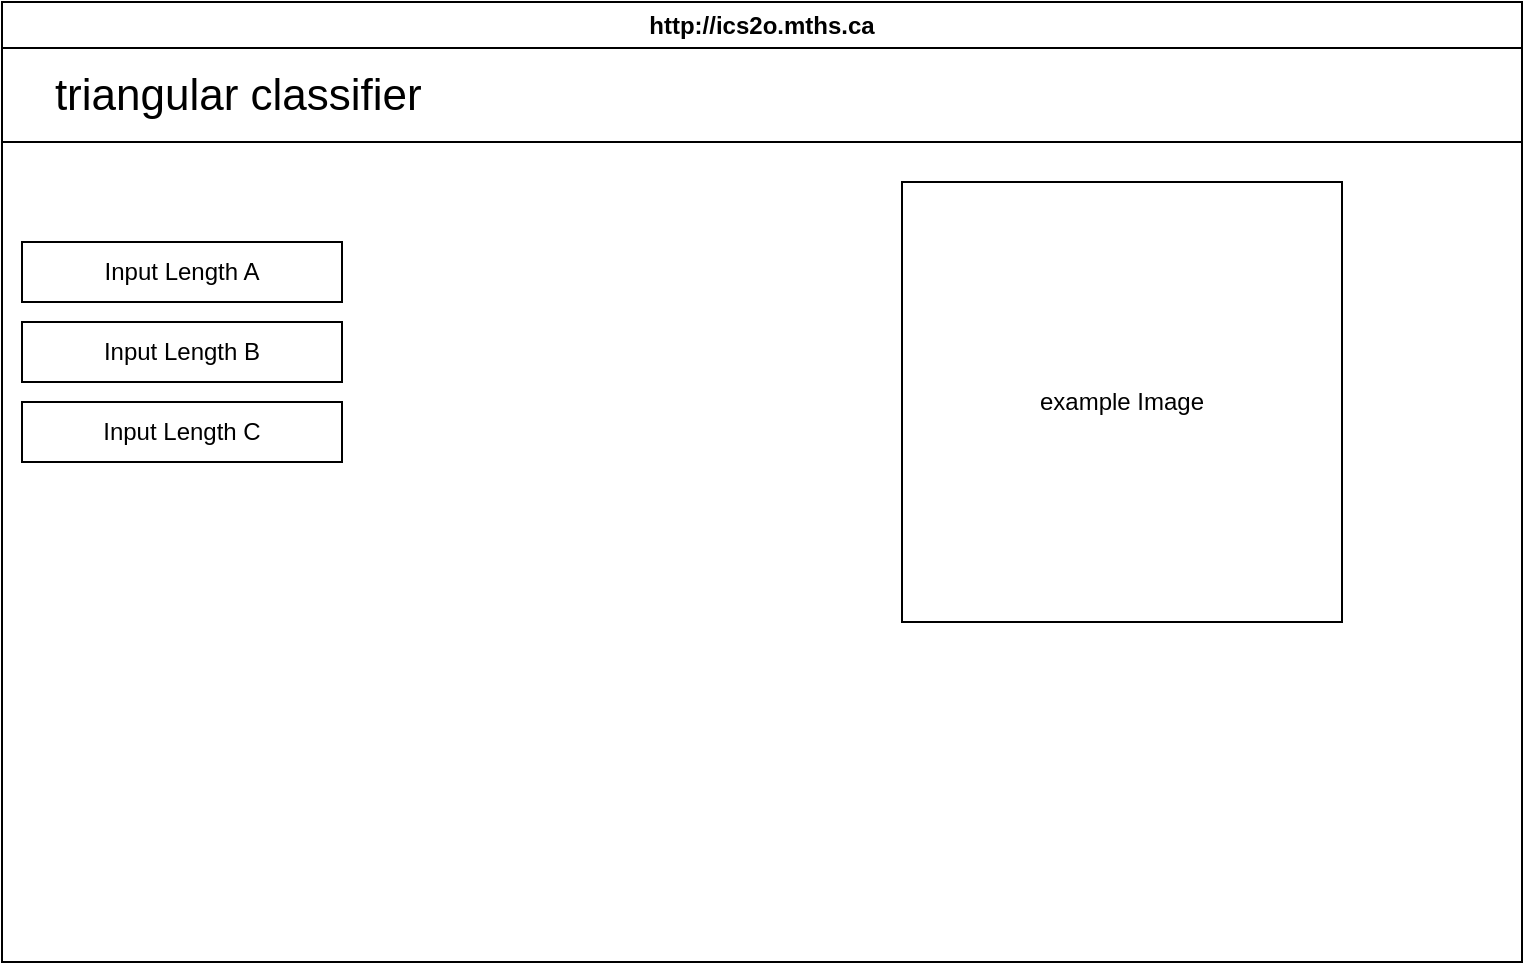 <mxfile>
    <diagram id="HIP3nbAZw_EuaXWnEj3U" name="Page-1">
        <mxGraphModel dx="744" dy="525" grid="1" gridSize="10" guides="1" tooltips="1" connect="1" arrows="1" fold="1" page="1" pageScale="1" pageWidth="850" pageHeight="1100" math="0" shadow="0">
            <root>
                <mxCell id="0"/>
                <mxCell id="1" parent="0"/>
                <mxCell id="7" value="http://ics2o.mths.ca" style="swimlane;whiteSpace=wrap;html=1;" parent="1" vertex="1">
                    <mxGeometry x="40" y="40" width="760" height="480" as="geometry"/>
                </mxCell>
                <mxCell id="8" value="&lt;span style=&quot;font-size: 22px;&quot;&gt;&amp;nbsp; &amp;nbsp;&amp;nbsp;triangular classifier&lt;/span&gt;" style="rounded=0;whiteSpace=wrap;html=1;align=left;" parent="7" vertex="1">
                    <mxGeometry y="23" width="760" height="47" as="geometry"/>
                </mxCell>
                <mxCell id="9" value="example Image" style="whiteSpace=wrap;html=1;aspect=fixed;" vertex="1" parent="7">
                    <mxGeometry x="450" y="90" width="220" height="220" as="geometry"/>
                </mxCell>
                <mxCell id="10" value="&lt;font color=&quot;#000000&quot;&gt;Input Length A&lt;/font&gt;" style="rounded=0;whiteSpace=wrap;html=1;fillColor=none;" vertex="1" parent="7">
                    <mxGeometry x="10" y="120" width="160" height="30" as="geometry"/>
                </mxCell>
                <mxCell id="11" value="&lt;font color=&quot;#000000&quot;&gt;Input Length B&lt;/font&gt;" style="rounded=0;whiteSpace=wrap;html=1;fillColor=none;" vertex="1" parent="7">
                    <mxGeometry x="10" y="160" width="160" height="30" as="geometry"/>
                </mxCell>
                <mxCell id="12" value="&lt;font color=&quot;#000000&quot;&gt;Input Length C&lt;/font&gt;" style="rounded=0;whiteSpace=wrap;html=1;fillColor=none;" vertex="1" parent="7">
                    <mxGeometry x="10" y="200" width="160" height="30" as="geometry"/>
                </mxCell>
            </root>
        </mxGraphModel>
    </diagram>
</mxfile>